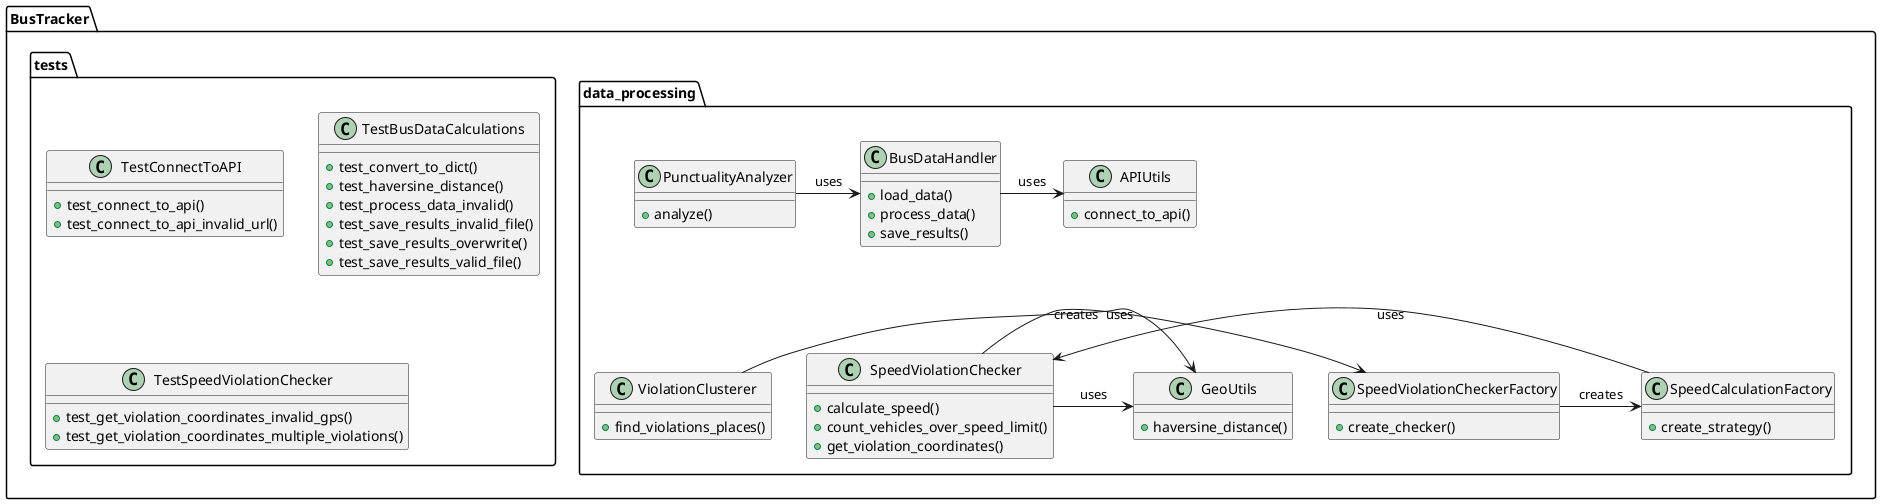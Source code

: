 @startuml

package "BusTracker" {
  package "data_processing" {
    class BusDataHandler {
      +load_data()
      +process_data()
      +save_results()
    }

    class SpeedViolationChecker {
      +calculate_speed()
      +count_vehicles_over_speed_limit()
      +get_violation_coordinates()
    }

    class SpeedViolationCheckerFactory {
      +create_checker()
    }

    class SpeedCalculationFactory {
      +create_strategy()
    }

    class PunctualityAnalyzer {
      +analyze()
    }

    class ViolationClusterer {
      +find_violations_places()
    }

    class GeoUtils {
      +haversine_distance()
    }

    class APIUtils {
      +connect_to_api()
    }
  }

  package "tests" {
    class TestConnectToAPI {
      +test_connect_to_api()
      +test_connect_to_api_invalid_url()
    }

    class TestBusDataCalculations {
      +test_convert_to_dict()
      +test_haversine_distance()
      +test_process_data_invalid()
      +test_save_results_invalid_file()
      +test_save_results_overwrite()
      +test_save_results_valid_file()
    }

    class TestSpeedViolationChecker {
      +test_get_violation_coordinates_invalid_gps()
      +test_get_violation_coordinates_multiple_violations()
    }
  }
}

BusDataHandler -[hidden]-> SpeedViolationChecker
SpeedViolationChecker -[hidden]-> SpeedViolationCheckerFactory
SpeedViolationCheckerFactory -[hidden]-> SpeedCalculationFactory
SpeedCalculationFactory -[hidden]-> SpeedViolationChecker

SpeedViolationChecker -> SpeedViolationCheckerFactory : creates
SpeedViolationCheckerFactory -> SpeedCalculationFactory : creates
SpeedCalculationFactory -> SpeedViolationChecker : uses

BusDataHandler -> APIUtils : uses
SpeedViolationChecker -> GeoUtils : uses
ViolationClusterer -> GeoUtils : uses
PunctualityAnalyzer -> BusDataHandler : uses

@enduml

